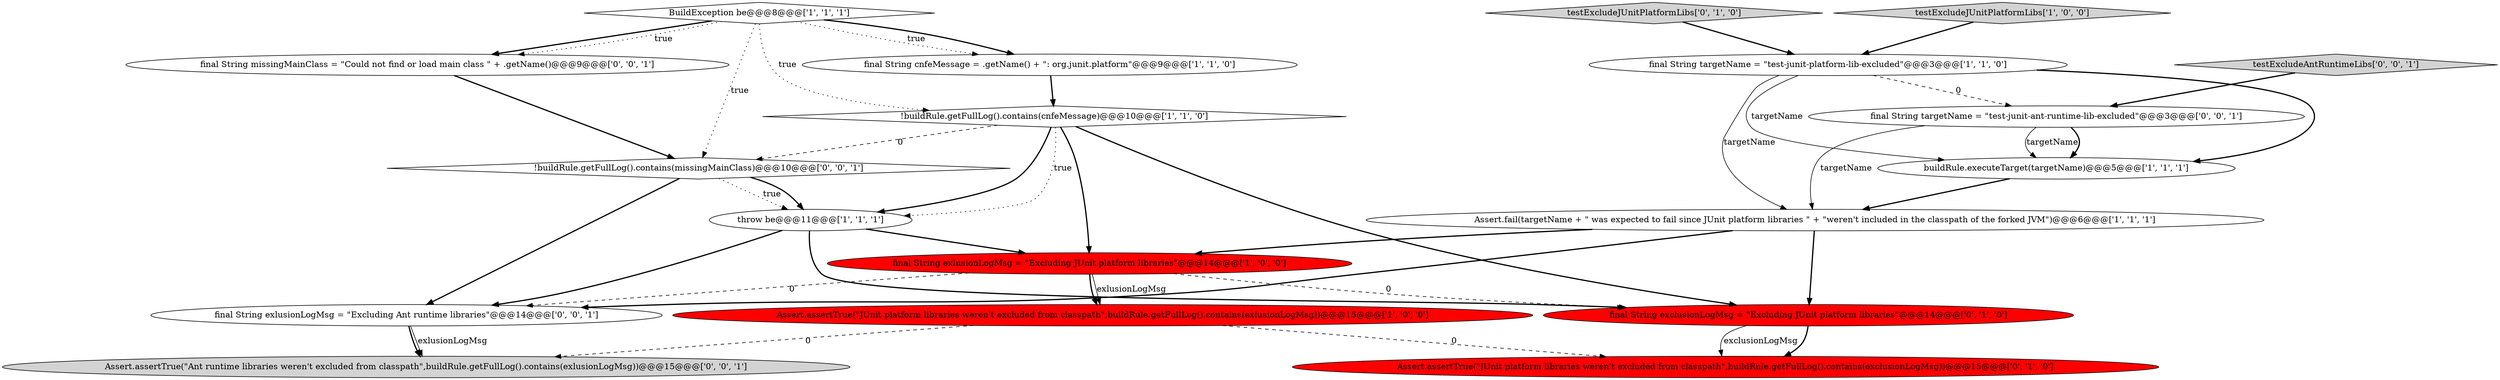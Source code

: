 digraph {
4 [style = filled, label = "!buildRule.getFullLog().contains(cnfeMessage)@@@10@@@['1', '1', '0']", fillcolor = white, shape = diamond image = "AAA0AAABBB1BBB"];
13 [style = filled, label = "!buildRule.getFullLog().contains(missingMainClass)@@@10@@@['0', '0', '1']", fillcolor = white, shape = diamond image = "AAA0AAABBB3BBB"];
11 [style = filled, label = "testExcludeJUnitPlatformLibs['0', '1', '0']", fillcolor = lightgray, shape = diamond image = "AAA0AAABBB2BBB"];
15 [style = filled, label = "testExcludeAntRuntimeLibs['0', '0', '1']", fillcolor = lightgray, shape = diamond image = "AAA0AAABBB3BBB"];
3 [style = filled, label = "testExcludeJUnitPlatformLibs['1', '0', '0']", fillcolor = lightgray, shape = diamond image = "AAA0AAABBB1BBB"];
18 [style = filled, label = "final String exlusionLogMsg = \"Excluding Ant runtime libraries\"@@@14@@@['0', '0', '1']", fillcolor = white, shape = ellipse image = "AAA0AAABBB3BBB"];
16 [style = filled, label = "final String missingMainClass = \"Could not find or load main class \" + .getName()@@@9@@@['0', '0', '1']", fillcolor = white, shape = ellipse image = "AAA0AAABBB3BBB"];
7 [style = filled, label = "throw be@@@11@@@['1', '1', '1']", fillcolor = white, shape = ellipse image = "AAA0AAABBB1BBB"];
14 [style = filled, label = "final String targetName = \"test-junit-ant-runtime-lib-excluded\"@@@3@@@['0', '0', '1']", fillcolor = white, shape = ellipse image = "AAA0AAABBB3BBB"];
9 [style = filled, label = "Assert.assertTrue(\"JUnit platform libraries weren't excluded from classpath\",buildRule.getFullLog().contains(exlusionLogMsg))@@@15@@@['1', '0', '0']", fillcolor = red, shape = ellipse image = "AAA1AAABBB1BBB"];
2 [style = filled, label = "Assert.fail(targetName + \" was expected to fail since JUnit platform libraries \" + \"weren't included in the classpath of the forked JVM\")@@@6@@@['1', '1', '1']", fillcolor = white, shape = ellipse image = "AAA0AAABBB1BBB"];
1 [style = filled, label = "final String cnfeMessage = .getName() + \": org.junit.platform\"@@@9@@@['1', '1', '0']", fillcolor = white, shape = ellipse image = "AAA0AAABBB1BBB"];
5 [style = filled, label = "final String targetName = \"test-junit-platform-lib-excluded\"@@@3@@@['1', '1', '0']", fillcolor = white, shape = ellipse image = "AAA0AAABBB1BBB"];
12 [style = filled, label = "final String exclusionLogMsg = \"Excluding JUnit platform libraries\"@@@14@@@['0', '1', '0']", fillcolor = red, shape = ellipse image = "AAA1AAABBB2BBB"];
17 [style = filled, label = "Assert.assertTrue(\"Ant runtime libraries weren't excluded from classpath\",buildRule.getFullLog().contains(exlusionLogMsg))@@@15@@@['0', '0', '1']", fillcolor = lightgray, shape = ellipse image = "AAA0AAABBB3BBB"];
0 [style = filled, label = "BuildException be@@@8@@@['1', '1', '1']", fillcolor = white, shape = diamond image = "AAA0AAABBB1BBB"];
6 [style = filled, label = "buildRule.executeTarget(targetName)@@@5@@@['1', '1', '1']", fillcolor = white, shape = ellipse image = "AAA0AAABBB1BBB"];
8 [style = filled, label = "final String exlusionLogMsg = \"Excluding JUnit platform libraries\"@@@14@@@['1', '0', '0']", fillcolor = red, shape = ellipse image = "AAA1AAABBB1BBB"];
10 [style = filled, label = "Assert.assertTrue(\"JUnit platform libraries weren't excluded from classpath\",buildRule.getFullLog().contains(exclusionLogMsg))@@@15@@@['0', '1', '0']", fillcolor = red, shape = ellipse image = "AAA1AAABBB2BBB"];
0->16 [style = bold, label=""];
1->4 [style = bold, label=""];
16->13 [style = bold, label=""];
9->10 [style = dashed, label="0"];
5->14 [style = dashed, label="0"];
0->13 [style = dotted, label="true"];
15->14 [style = bold, label=""];
7->12 [style = bold, label=""];
5->2 [style = solid, label="targetName"];
8->9 [style = solid, label="exlusionLogMsg"];
0->4 [style = dotted, label="true"];
18->17 [style = bold, label=""];
4->7 [style = dotted, label="true"];
2->18 [style = bold, label=""];
8->12 [style = dashed, label="0"];
13->7 [style = dotted, label="true"];
7->8 [style = bold, label=""];
4->7 [style = bold, label=""];
2->12 [style = bold, label=""];
6->2 [style = bold, label=""];
11->5 [style = bold, label=""];
3->5 [style = bold, label=""];
12->10 [style = bold, label=""];
18->17 [style = solid, label="exlusionLogMsg"];
5->6 [style = bold, label=""];
13->7 [style = bold, label=""];
0->1 [style = bold, label=""];
9->17 [style = dashed, label="0"];
14->2 [style = solid, label="targetName"];
8->9 [style = bold, label=""];
7->18 [style = bold, label=""];
4->12 [style = bold, label=""];
4->8 [style = bold, label=""];
8->18 [style = dashed, label="0"];
14->6 [style = solid, label="targetName"];
5->6 [style = solid, label="targetName"];
0->16 [style = dotted, label="true"];
4->13 [style = dashed, label="0"];
14->6 [style = bold, label=""];
12->10 [style = solid, label="exclusionLogMsg"];
13->18 [style = bold, label=""];
2->8 [style = bold, label=""];
0->1 [style = dotted, label="true"];
}
